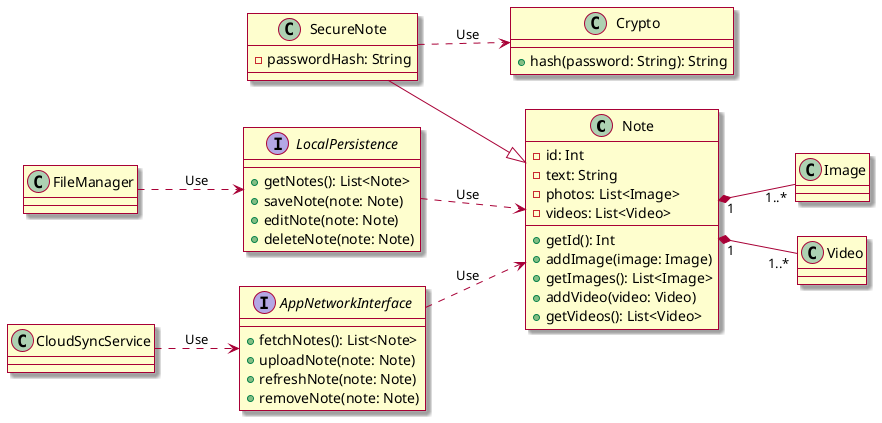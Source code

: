 @startuml

skin rose

left to right direction

class Note {
    - id: Int
    - text: String
    - photos: List<Image>
    - videos: List<Video>
    --
    + getId(): Int
    + addImage(image: Image)
    + getImages(): List<Image>
    + addVideo(video: Video)
    + getVideos(): List<Video>
}

class Image {
}

class Video {
}

class SecureNote {
    - passwordHash: String
}

class Crypto {
    + hash(password: String): String
}

interface LocalPersistence {
    + getNotes(): List<Note>
    + saveNote(note: Note)
    + editNote(note: Note)
    + deleteNote(note: Note)
}

class FileManager {
}

interface AppNetworkInterface {
    + fetchNotes(): List<Note>
    + uploadNote(note: Note)
    + refreshNote(note: Note)
    + removeNote(note: Note)
}

class CloudSyncService {
}

Note "1" *-- "1..*" Image
Note "1" *-- "1..*" Video
SecureNote --|> Note
SecureNote ..> Crypto : Use
FileManager ..> LocalPersistence : Use
CloudSyncService ..> AppNetworkInterface : Use
AppNetworkInterface ..> Note : Use
LocalPersistence ..> Note : Use

@enduml